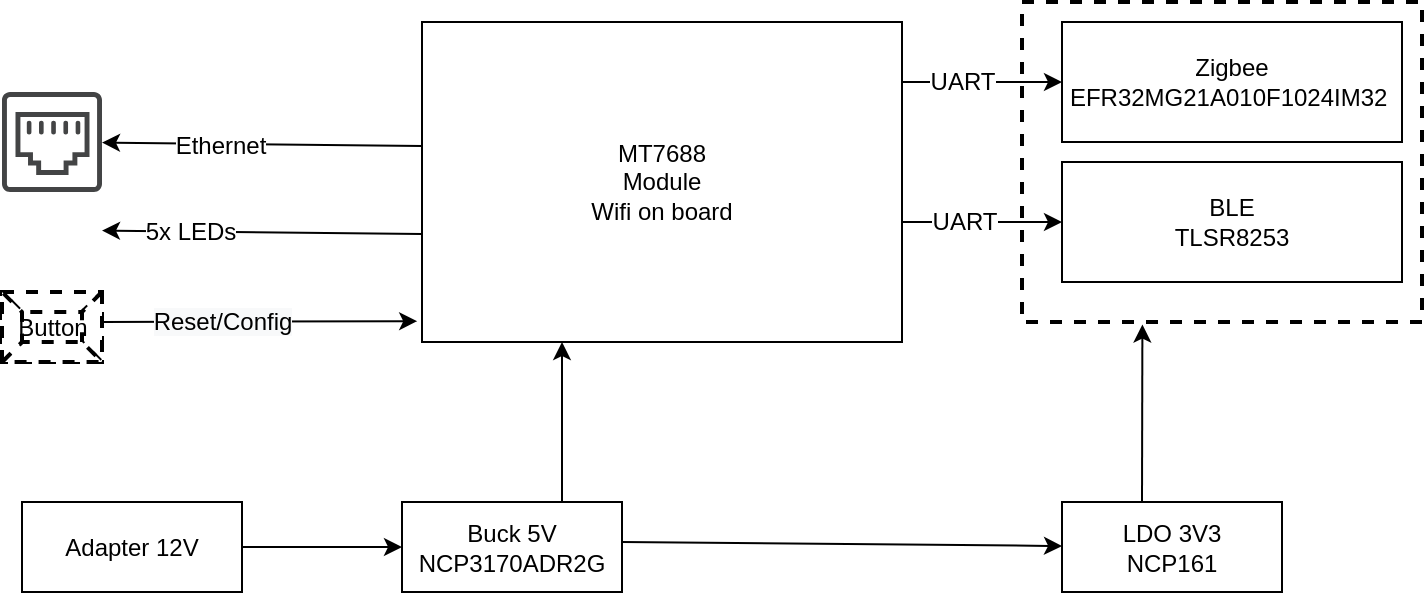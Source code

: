 <mxfile version="12.3.2" type="github" pages="1">
  <diagram id="tLzEr-kSLslaF7xKlCu6" name="Page-1">
    <mxGraphModel dx="981" dy="499" grid="1" gridSize="10" guides="1" tooltips="1" connect="1" arrows="1" fold="1" page="1" pageScale="1" pageWidth="1100" pageHeight="850" math="0" shadow="0">
      <root>
        <mxCell id="0"/>
        <mxCell id="1" parent="0"/>
        <mxCell id="Byey5HjT2MP___LkyyM5-19" value="" style="rounded=0;whiteSpace=wrap;html=1;glass=0;dashed=1;strokeWidth=2;" vertex="1" parent="1">
          <mxGeometry x="740" y="190" width="200" height="160" as="geometry"/>
        </mxCell>
        <mxCell id="Byey5HjT2MP___LkyyM5-1" value="MT7688&lt;br&gt;Module&lt;br&gt;Wifi on board" style="rounded=0;whiteSpace=wrap;html=1;" vertex="1" parent="1">
          <mxGeometry x="440" y="200" width="240" height="160" as="geometry"/>
        </mxCell>
        <mxCell id="Byey5HjT2MP___LkyyM5-6" value="" style="edgeStyle=orthogonalEdgeStyle;rounded=0;orthogonalLoop=1;jettySize=auto;html=1;" edge="1" parent="1" source="Byey5HjT2MP___LkyyM5-4" target="Byey5HjT2MP___LkyyM5-5">
          <mxGeometry relative="1" as="geometry"/>
        </mxCell>
        <mxCell id="Byey5HjT2MP___LkyyM5-4" value="Adapter 12V" style="rounded=0;whiteSpace=wrap;html=1;" vertex="1" parent="1">
          <mxGeometry x="240" y="440" width="110" height="45" as="geometry"/>
        </mxCell>
        <mxCell id="Byey5HjT2MP___LkyyM5-5" value="Buck 5V&lt;br&gt;NCP3170ADR2G" style="rounded=0;whiteSpace=wrap;html=1;" vertex="1" parent="1">
          <mxGeometry x="430" y="440" width="110" height="45" as="geometry"/>
        </mxCell>
        <mxCell id="Byey5HjT2MP___LkyyM5-7" value="" style="endArrow=classic;html=1;" edge="1" parent="1">
          <mxGeometry width="50" height="50" relative="1" as="geometry">
            <mxPoint x="510" y="440" as="sourcePoint"/>
            <mxPoint x="510" y="360" as="targetPoint"/>
          </mxGeometry>
        </mxCell>
        <mxCell id="Byey5HjT2MP___LkyyM5-8" value="Zigbee&lt;br&gt;EFR32MG21A010F1024IM32&amp;nbsp;" style="rounded=0;whiteSpace=wrap;html=1;" vertex="1" parent="1">
          <mxGeometry x="760" y="200" width="170" height="60" as="geometry"/>
        </mxCell>
        <mxCell id="Byey5HjT2MP___LkyyM5-9" value="" style="edgeStyle=orthogonalEdgeStyle;rounded=0;orthogonalLoop=1;jettySize=auto;html=1;" edge="1" parent="1">
          <mxGeometry relative="1" as="geometry">
            <mxPoint x="680" y="230" as="sourcePoint"/>
            <mxPoint x="760" y="230" as="targetPoint"/>
          </mxGeometry>
        </mxCell>
        <mxCell id="Byey5HjT2MP___LkyyM5-12" value="UART" style="text;html=1;align=center;verticalAlign=middle;resizable=0;points=[];;labelBackgroundColor=#ffffff;" vertex="1" connectable="0" parent="Byey5HjT2MP___LkyyM5-9">
          <mxGeometry x="-0.139" y="-1" relative="1" as="geometry">
            <mxPoint x="-4.5" y="-1" as="offset"/>
          </mxGeometry>
        </mxCell>
        <mxCell id="Byey5HjT2MP___LkyyM5-10" value="BLE&lt;br&gt;TLSR8253" style="rounded=0;whiteSpace=wrap;html=1;" vertex="1" parent="1">
          <mxGeometry x="760" y="270" width="170" height="60" as="geometry"/>
        </mxCell>
        <mxCell id="Byey5HjT2MP___LkyyM5-11" value="" style="edgeStyle=orthogonalEdgeStyle;rounded=0;orthogonalLoop=1;jettySize=auto;html=1;" edge="1" parent="1">
          <mxGeometry relative="1" as="geometry">
            <mxPoint x="680" y="300" as="sourcePoint"/>
            <mxPoint x="760" y="300" as="targetPoint"/>
          </mxGeometry>
        </mxCell>
        <mxCell id="Byey5HjT2MP___LkyyM5-13" value="UART" style="text;html=1;align=center;verticalAlign=middle;resizable=0;points=[];;labelBackgroundColor=#ffffff;" vertex="1" connectable="0" parent="Byey5HjT2MP___LkyyM5-11">
          <mxGeometry x="0.146" relative="1" as="geometry">
            <mxPoint x="-15.5" as="offset"/>
          </mxGeometry>
        </mxCell>
        <mxCell id="Byey5HjT2MP___LkyyM5-14" value="LDO 3V3&lt;br&gt;NCP161" style="rounded=0;whiteSpace=wrap;html=1;" vertex="1" parent="1">
          <mxGeometry x="760" y="440" width="110" height="45" as="geometry"/>
        </mxCell>
        <mxCell id="Byey5HjT2MP___LkyyM5-17" value="" style="endArrow=classic;html=1;" edge="1" parent="1" target="Byey5HjT2MP___LkyyM5-14">
          <mxGeometry width="50" height="50" relative="1" as="geometry">
            <mxPoint x="540" y="460" as="sourcePoint"/>
            <mxPoint x="590" y="410" as="targetPoint"/>
          </mxGeometry>
        </mxCell>
        <mxCell id="Byey5HjT2MP___LkyyM5-18" value="" style="endArrow=classic;html=1;entryX=0.301;entryY=1.008;entryDx=0;entryDy=0;entryPerimeter=0;" edge="1" parent="1" target="Byey5HjT2MP___LkyyM5-19">
          <mxGeometry width="50" height="50" relative="1" as="geometry">
            <mxPoint x="800" y="440" as="sourcePoint"/>
            <mxPoint x="800" y="360" as="targetPoint"/>
          </mxGeometry>
        </mxCell>
        <mxCell id="Byey5HjT2MP___LkyyM5-22" value="" style="pointerEvents=1;shadow=0;dashed=0;html=1;strokeColor=none;fillColor=#434445;aspect=fixed;labelPosition=center;verticalLabelPosition=bottom;verticalAlign=top;align=center;outlineConnect=0;shape=mxgraph.vvd.ethernet_port;glass=0;" vertex="1" parent="1">
          <mxGeometry x="230" y="235" width="50" height="50" as="geometry"/>
        </mxCell>
        <mxCell id="Byey5HjT2MP___LkyyM5-23" value="" style="endArrow=classic;html=1;" edge="1" parent="1" target="Byey5HjT2MP___LkyyM5-22">
          <mxGeometry width="50" height="50" relative="1" as="geometry">
            <mxPoint x="440" y="262.0" as="sourcePoint"/>
            <mxPoint x="220" y="260" as="targetPoint"/>
          </mxGeometry>
        </mxCell>
        <mxCell id="Byey5HjT2MP___LkyyM5-24" value="Ethernet" style="text;html=1;align=center;verticalAlign=middle;resizable=0;points=[];;labelBackgroundColor=#ffffff;" vertex="1" connectable="0" parent="Byey5HjT2MP___LkyyM5-23">
          <mxGeometry x="0.267" y="1" relative="1" as="geometry">
            <mxPoint as="offset"/>
          </mxGeometry>
        </mxCell>
        <mxCell id="Byey5HjT2MP___LkyyM5-27" value="" style="endArrow=classic;html=1;" edge="1" parent="1">
          <mxGeometry width="50" height="50" relative="1" as="geometry">
            <mxPoint x="440" y="306" as="sourcePoint"/>
            <mxPoint x="280" y="304.27" as="targetPoint"/>
          </mxGeometry>
        </mxCell>
        <mxCell id="Byey5HjT2MP___LkyyM5-36" value="5x LEDs" style="text;html=1;align=center;verticalAlign=middle;resizable=0;points=[];;labelBackgroundColor=#ffffff;" vertex="1" connectable="0" parent="Byey5HjT2MP___LkyyM5-27">
          <mxGeometry x="0.452" relative="1" as="geometry">
            <mxPoint as="offset"/>
          </mxGeometry>
        </mxCell>
        <mxCell id="Byey5HjT2MP___LkyyM5-29" value="" style="shape=image;html=1;verticalAlign=top;verticalLabelPosition=bottom;labelBackgroundColor=#ffffff;imageAspect=0;aspect=fixed;image=https://cdn2.iconfinder.com/data/icons/fatcow/32x32/led.png;glass=0;dashed=1;strokeWidth=2;" vertex="1" parent="1">
          <mxGeometry x="230" y="285" width="50" height="50" as="geometry"/>
        </mxCell>
        <mxCell id="Byey5HjT2MP___LkyyM5-30" value="Button" style="labelPosition=center;verticalLabelPosition=middle;align=center;html=1;shape=mxgraph.basic.button;dx=10;glass=0;dashed=1;strokeWidth=2;" vertex="1" parent="1">
          <mxGeometry x="230" y="335" width="50" height="35" as="geometry"/>
        </mxCell>
        <mxCell id="Byey5HjT2MP___LkyyM5-33" value="" style="endArrow=classic;html=1;entryX=-0.01;entryY=0.935;entryDx=0;entryDy=0;entryPerimeter=0;" edge="1" parent="1" target="Byey5HjT2MP___LkyyM5-1">
          <mxGeometry width="50" height="50" relative="1" as="geometry">
            <mxPoint x="280" y="350" as="sourcePoint"/>
            <mxPoint x="330" y="300" as="targetPoint"/>
          </mxGeometry>
        </mxCell>
        <mxCell id="Byey5HjT2MP___LkyyM5-35" value="&lt;span style=&quot;background-color: rgb(248 , 249 , 250)&quot;&gt;Reset/Config&lt;/span&gt;" style="text;html=1;align=center;verticalAlign=middle;resizable=0;points=[];;labelBackgroundColor=#ffffff;" vertex="1" connectable="0" parent="Byey5HjT2MP___LkyyM5-33">
          <mxGeometry x="-0.391" y="-1" relative="1" as="geometry">
            <mxPoint x="11.5" y="-1" as="offset"/>
          </mxGeometry>
        </mxCell>
      </root>
    </mxGraphModel>
  </diagram>
</mxfile>
